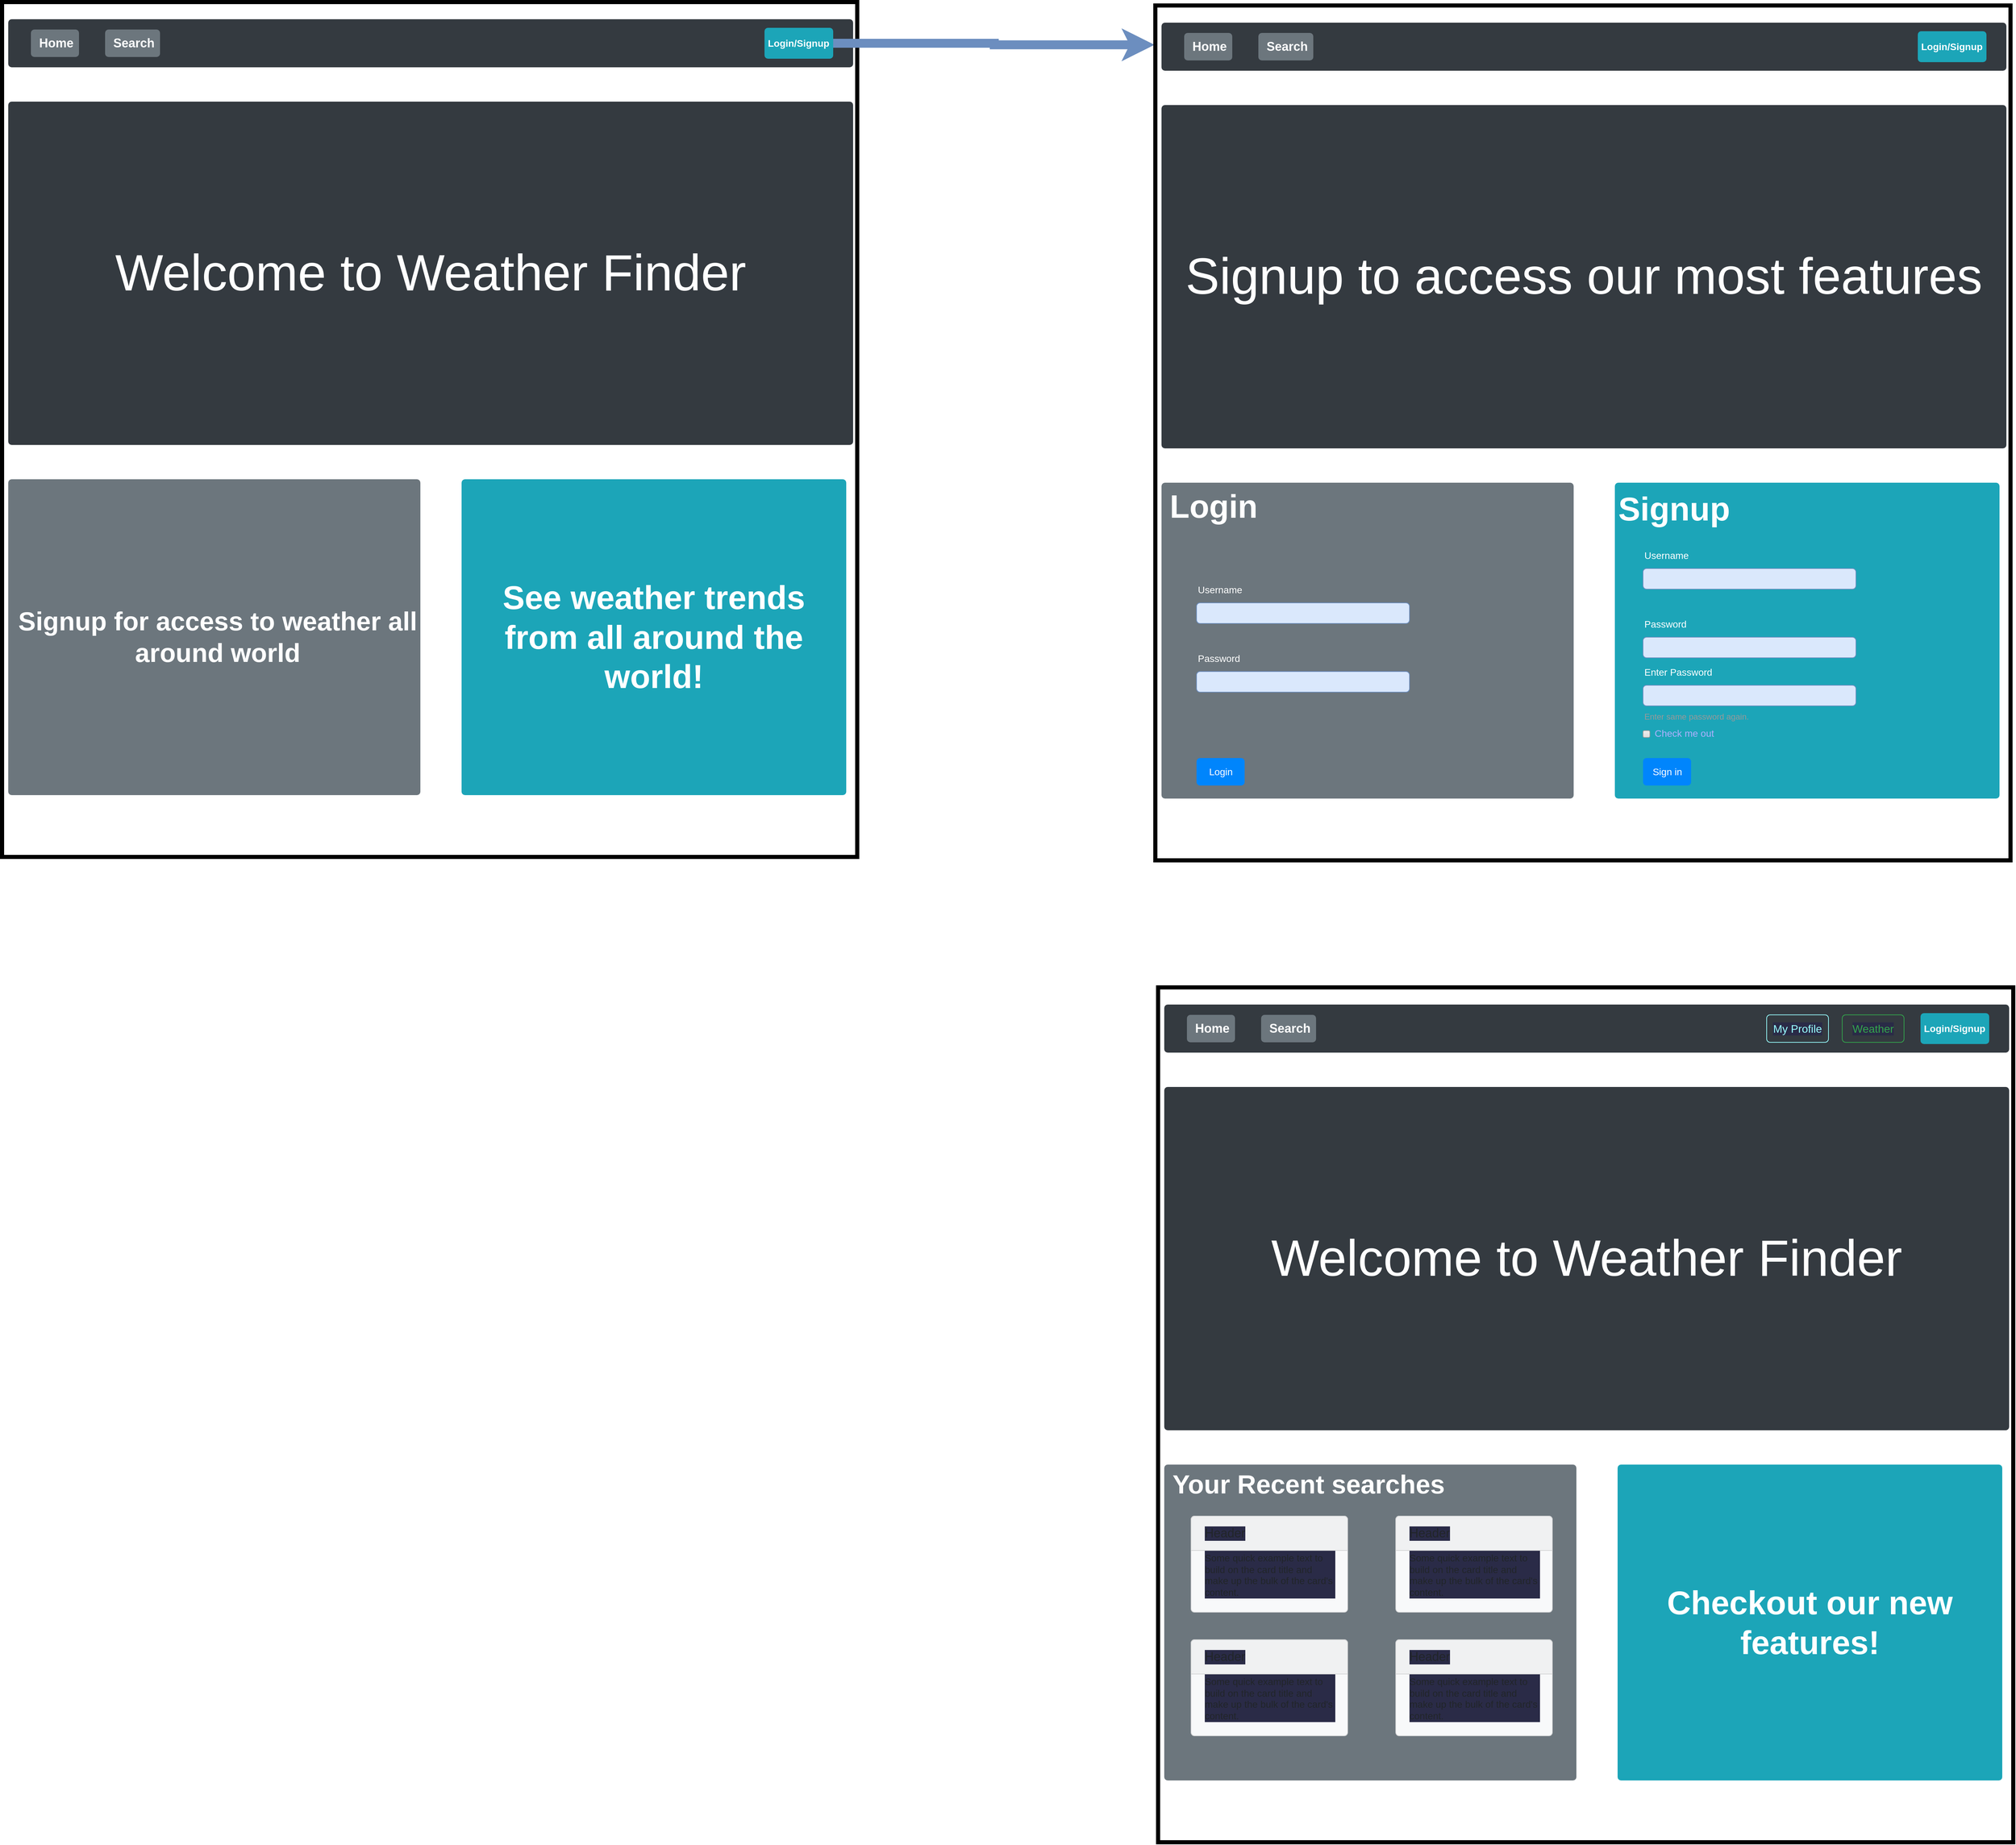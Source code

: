 <mxfile version="15.8.2" type="github">
  <diagram name="Page-1" id="c9db0220-8083-56f3-ca83-edcdcd058819">
    <mxGraphModel dx="6358" dy="5940" grid="1" gridSize="10" guides="1" tooltips="1" connect="1" arrows="1" fold="1" page="1" pageScale="1.5" pageWidth="826" pageHeight="1169" background="none" math="0" shadow="0">
      <root>
        <mxCell id="0" style=";html=1;" />
        <mxCell id="1" style=";html=1;" parent="0" />
        <mxCell id="_KIkcWTI8jaSkWnOEn1a-13" value="" style="whiteSpace=wrap;html=1;aspect=fixed;fontSize=48;align=center;strokeWidth=6;" vertex="1" parent="1">
          <mxGeometry x="-1239" y="-1755" width="1245" height="1245" as="geometry" />
        </mxCell>
        <mxCell id="_KIkcWTI8jaSkWnOEn1a-1" value="" style="html=1;shadow=0;dashed=0;shape=mxgraph.bootstrap.rrect;rSize=5;strokeColor=none;strokeWidth=1;fillColor=#343A40;fontColor=#ffffff;whiteSpace=wrap;align=center;verticalAlign=middle;spacingLeft=0;fontStyle=0;fontSize=16;spacing=5;" vertex="1" parent="1">
          <mxGeometry x="-1230" y="-1730" width="1230" height="70" as="geometry" />
        </mxCell>
        <mxCell id="_KIkcWTI8jaSkWnOEn1a-4" value="Home" style="html=1;shadow=0;dashed=0;shape=mxgraph.bootstrap.rrect;rSize=5;strokeColor=none;strokeWidth=1;fillColor=#6C767D;fontColor=#FFFFFF;whiteSpace=wrap;align=left;verticalAlign=middle;spacingLeft=10;fontStyle=1;fontSize=18;" vertex="1" parent="1">
          <mxGeometry x="-1197" y="-1715" width="70" height="40" as="geometry" />
        </mxCell>
        <mxCell id="_KIkcWTI8jaSkWnOEn1a-6" value="Search" style="html=1;shadow=0;dashed=0;shape=mxgraph.bootstrap.rrect;rSize=5;strokeColor=none;strokeWidth=1;fillColor=#6C767D;fontColor=#FFFFFF;whiteSpace=wrap;align=left;verticalAlign=middle;spacingLeft=10;fontStyle=1;fontSize=18;" vertex="1" parent="1">
          <mxGeometry x="-1089" y="-1715" width="80" height="40" as="geometry" />
        </mxCell>
        <mxCell id="_KIkcWTI8jaSkWnOEn1a-42" style="edgeStyle=orthogonalEdgeStyle;rounded=0;orthogonalLoop=1;jettySize=auto;html=1;entryX=-0.001;entryY=0.046;entryDx=0;entryDy=0;entryPerimeter=0;fontSize=47;fontColor=none;strokeWidth=13;fillColor=#dae8fc;strokeColor=#6c8ebf;" edge="1" parent="1" source="_KIkcWTI8jaSkWnOEn1a-7" target="_KIkcWTI8jaSkWnOEn1a-14">
          <mxGeometry relative="1" as="geometry" />
        </mxCell>
        <mxCell id="_KIkcWTI8jaSkWnOEn1a-7" value="Login/Signup" style="html=1;shadow=0;dashed=0;shape=mxgraph.bootstrap.rrect;rSize=5;strokeColor=none;strokeWidth=1;fillColor=#1CA5B8;fontColor=#FFFFFF;whiteSpace=wrap;align=left;verticalAlign=middle;spacingLeft=0;fontStyle=1;fontSize=14;spacing=5;" vertex="1" parent="1">
          <mxGeometry x="-129" y="-1717.5" width="100" height="45" as="geometry" />
        </mxCell>
        <mxCell id="_KIkcWTI8jaSkWnOEn1a-8" value="&lt;font style=&quot;font-size: 74px&quot;&gt;Welcome to Weather Finder&lt;/font&gt;" style="html=1;shadow=0;dashed=0;shape=mxgraph.bootstrap.rrect;rSize=5;strokeColor=none;strokeWidth=1;fillColor=#343A40;fontColor=#ffffff;whiteSpace=wrap;align=center;verticalAlign=middle;spacingLeft=0;fontStyle=0;fontSize=16;spacing=5;" vertex="1" parent="1">
          <mxGeometry x="-1230" y="-1610" width="1230" height="500" as="geometry" />
        </mxCell>
        <mxCell id="_KIkcWTI8jaSkWnOEn1a-9" value="&lt;font style=&quot;font-size: 38px&quot;&gt;Signup for access to weather all around world&lt;/font&gt;" style="html=1;shadow=0;dashed=0;shape=mxgraph.bootstrap.rrect;rSize=5;strokeColor=none;strokeWidth=1;fillColor=#6C767D;fontColor=#FFFFFF;whiteSpace=wrap;align=center;verticalAlign=middle;spacingLeft=10;fontStyle=1;fontSize=18;" vertex="1" parent="1">
          <mxGeometry x="-1230" y="-1060" width="600" height="460" as="geometry" />
        </mxCell>
        <mxCell id="_KIkcWTI8jaSkWnOEn1a-10" value="&lt;font style=&quot;font-size: 48px&quot;&gt;See weather trends from all around the world!&lt;/font&gt;" style="html=1;shadow=0;dashed=0;shape=mxgraph.bootstrap.rrect;rSize=5;strokeColor=none;strokeWidth=1;fillColor=#1CA5B8;fontColor=#FFFFFF;whiteSpace=wrap;align=center;verticalAlign=middle;spacingLeft=0;fontStyle=1;fontSize=14;spacing=5;" vertex="1" parent="1">
          <mxGeometry x="-570" y="-1060" width="560" height="460" as="geometry" />
        </mxCell>
        <mxCell id="_KIkcWTI8jaSkWnOEn1a-14" value="" style="whiteSpace=wrap;html=1;aspect=fixed;fontSize=48;align=center;strokeWidth=6;" vertex="1" parent="1">
          <mxGeometry x="440" y="-1750" width="1245" height="1245" as="geometry" />
        </mxCell>
        <mxCell id="_KIkcWTI8jaSkWnOEn1a-15" value="" style="html=1;shadow=0;dashed=0;shape=mxgraph.bootstrap.rrect;rSize=5;strokeColor=none;strokeWidth=1;fillColor=#343A40;fontColor=#ffffff;whiteSpace=wrap;align=center;verticalAlign=middle;spacingLeft=0;fontStyle=0;fontSize=16;spacing=5;" vertex="1" parent="1">
          <mxGeometry x="449" y="-1725" width="1230" height="70" as="geometry" />
        </mxCell>
        <mxCell id="_KIkcWTI8jaSkWnOEn1a-16" value="Home" style="html=1;shadow=0;dashed=0;shape=mxgraph.bootstrap.rrect;rSize=5;strokeColor=none;strokeWidth=1;fillColor=#6C767D;fontColor=#FFFFFF;whiteSpace=wrap;align=left;verticalAlign=middle;spacingLeft=10;fontStyle=1;fontSize=18;" vertex="1" parent="1">
          <mxGeometry x="482" y="-1710" width="70" height="40" as="geometry" />
        </mxCell>
        <mxCell id="_KIkcWTI8jaSkWnOEn1a-17" value="Search" style="html=1;shadow=0;dashed=0;shape=mxgraph.bootstrap.rrect;rSize=5;strokeColor=none;strokeWidth=1;fillColor=#6C767D;fontColor=#FFFFFF;whiteSpace=wrap;align=left;verticalAlign=middle;spacingLeft=10;fontStyle=1;fontSize=18;" vertex="1" parent="1">
          <mxGeometry x="590" y="-1710" width="80" height="40" as="geometry" />
        </mxCell>
        <mxCell id="_KIkcWTI8jaSkWnOEn1a-18" value="Login/Signup" style="html=1;shadow=0;dashed=0;shape=mxgraph.bootstrap.rrect;rSize=5;strokeColor=none;strokeWidth=1;fillColor=#1CA5B8;fontColor=#FFFFFF;whiteSpace=wrap;align=left;verticalAlign=middle;spacingLeft=0;fontStyle=1;fontSize=14;spacing=5;" vertex="1" parent="1">
          <mxGeometry x="1550" y="-1712.5" width="100" height="45" as="geometry" />
        </mxCell>
        <mxCell id="_KIkcWTI8jaSkWnOEn1a-19" value="&lt;span style=&quot;font-size: 74px&quot;&gt;Signup to access our most features&lt;/span&gt;" style="html=1;shadow=0;dashed=0;shape=mxgraph.bootstrap.rrect;rSize=5;strokeColor=none;strokeWidth=1;fillColor=#343A40;fontColor=#ffffff;whiteSpace=wrap;align=center;verticalAlign=middle;spacingLeft=0;fontStyle=0;fontSize=16;spacing=5;" vertex="1" parent="1">
          <mxGeometry x="449" y="-1605" width="1230" height="500" as="geometry" />
        </mxCell>
        <mxCell id="_KIkcWTI8jaSkWnOEn1a-20" value="Login" style="shadow=0;dashed=0;shape=mxgraph.bootstrap.rrect;rSize=5;strokeColor=none;strokeWidth=1;fillColor=#6C767D;fontColor=#FFFFFF;align=left;verticalAlign=top;spacingLeft=10;fontStyle=1;fontSize=47;horizontal=1;whiteSpace=wrap;html=1;flipV=1;flipH=0;" vertex="1" parent="1">
          <mxGeometry x="449" y="-1055" width="600" height="460" as="geometry" />
        </mxCell>
        <mxCell id="_KIkcWTI8jaSkWnOEn1a-21" value="&lt;font style=&quot;font-size: 48px&quot;&gt;Signup&lt;/font&gt;" style="html=1;shadow=0;dashed=0;shape=mxgraph.bootstrap.rrect;rSize=5;strokeColor=none;strokeWidth=1;fillColor=#1CA5B8;fontColor=#FFFFFF;whiteSpace=wrap;align=left;verticalAlign=top;spacingLeft=0;fontStyle=1;fontSize=14;spacing=5;" vertex="1" parent="1">
          <mxGeometry x="1109" y="-1055" width="560" height="460" as="geometry" />
        </mxCell>
        <mxCell id="_KIkcWTI8jaSkWnOEn1a-22" value="Username" style="fillColor=none;strokeColor=none;align=left;fontSize=14;fontColor=#FFFFFF;" vertex="1" parent="1">
          <mxGeometry width="260" height="40" relative="1" as="geometry">
            <mxPoint x="1150" y="-970" as="offset" />
          </mxGeometry>
        </mxCell>
        <mxCell id="_KIkcWTI8jaSkWnOEn1a-23" value="" style="html=1;shadow=0;dashed=0;shape=mxgraph.bootstrap.rrect;rSize=5;fillColor=#dae8fc;strokeColor=#6c8ebf;align=left;spacing=15;fontSize=14;labelBackgroundColor=#FFFFFF;noLabel=1;" vertex="1" parent="1">
          <mxGeometry width="310" height="30" relative="1" as="geometry">
            <mxPoint x="1150" y="-930" as="offset" />
          </mxGeometry>
        </mxCell>
        <mxCell id="_KIkcWTI8jaSkWnOEn1a-25" value="Password" style="fillColor=none;strokeColor=none;align=left;fontSize=14;fontColor=#FFFFFF;" vertex="1" parent="1">
          <mxGeometry width="260" height="40" relative="1" as="geometry">
            <mxPoint x="1150" y="-870" as="offset" />
          </mxGeometry>
        </mxCell>
        <mxCell id="_KIkcWTI8jaSkWnOEn1a-26" value="" style="html=1;shadow=0;dashed=0;shape=mxgraph.bootstrap.rrect;rSize=5;align=left;spacing=15;fontSize=14;labelBackgroundColor=#CCFFFF;fillColor=#dae8fc;strokeColor=#6c8ebf;" vertex="1" parent="1">
          <mxGeometry width="310" height="30" relative="1" as="geometry">
            <mxPoint x="1150" y="-830" as="offset" />
          </mxGeometry>
        </mxCell>
        <mxCell id="_KIkcWTI8jaSkWnOEn1a-27" value="&lt;font color=&quot;#b0b0ff&quot;&gt;Check me out&lt;/font&gt;" style="html=1;shadow=0;dashed=0;shape=mxgraph.bootstrap.rrect;rSize=2;fillColor=#EDEDED;strokeColor=#999999;align=left;fontSize=14;fontColor=#000000;labelPosition=right;verticalLabelPosition=middle;verticalAlign=middle;spacingLeft=5;spacingTop=-2;gradientColor=#DEDEDE;" vertex="1" parent="1">
          <mxGeometry width="10" height="10" relative="1" as="geometry">
            <mxPoint x="1150" y="-694" as="offset" />
          </mxGeometry>
        </mxCell>
        <mxCell id="_KIkcWTI8jaSkWnOEn1a-28" value="Sign in" style="html=1;shadow=0;dashed=0;shape=mxgraph.bootstrap.rrect;rSize=5;fillColor=#0085FC;strokeColor=none;align=center;fontSize=14;fontColor=#FFFFFF;" vertex="1" parent="1">
          <mxGeometry width="70" height="40" relative="1" as="geometry">
            <mxPoint x="1150" y="-654" as="offset" />
          </mxGeometry>
        </mxCell>
        <mxCell id="_KIkcWTI8jaSkWnOEn1a-29" value="Enter Password" style="fillColor=none;strokeColor=none;align=left;fontSize=14;fontColor=#FFFFFF;" vertex="1" parent="1">
          <mxGeometry x="1150" y="-800" width="260" height="40" as="geometry" />
        </mxCell>
        <mxCell id="_KIkcWTI8jaSkWnOEn1a-30" value="" style="html=1;shadow=0;dashed=0;shape=mxgraph.bootstrap.rrect;rSize=5;align=left;spacing=15;fontSize=14;labelBackgroundColor=#CCFFFF;fillColor=#dae8fc;strokeColor=#6c8ebf;" vertex="1" parent="1">
          <mxGeometry x="1150" y="-760" width="310" height="30" as="geometry" />
        </mxCell>
        <mxCell id="_KIkcWTI8jaSkWnOEn1a-31" value="Enter same password again." style="fillColor=none;strokeColor=none;align=left;spacing=2;fontSize=12;fontColor=#999999;" vertex="1" parent="1">
          <mxGeometry x="1150" y="-730" width="260" height="30" as="geometry" />
        </mxCell>
        <mxCell id="_KIkcWTI8jaSkWnOEn1a-32" value="Username" style="fillColor=none;strokeColor=none;align=left;fontSize=14;fontColor=#FFFFFF;" vertex="1" parent="1">
          <mxGeometry x="500" y="-920" width="260" height="40" as="geometry" />
        </mxCell>
        <mxCell id="_KIkcWTI8jaSkWnOEn1a-33" value="" style="html=1;shadow=0;dashed=0;shape=mxgraph.bootstrap.rrect;rSize=5;fillColor=#dae8fc;strokeColor=#6c8ebf;align=left;spacing=15;fontSize=14;labelBackgroundColor=#FFFFFF;noLabel=1;" vertex="1" parent="1">
          <mxGeometry x="500" y="-880" width="310" height="30" as="geometry" />
        </mxCell>
        <mxCell id="_KIkcWTI8jaSkWnOEn1a-34" value="Password" style="fillColor=none;strokeColor=none;align=left;fontSize=14;fontColor=#FFFFFF;" vertex="1" parent="1">
          <mxGeometry x="500" y="-820" width="260" height="40" as="geometry" />
        </mxCell>
        <mxCell id="_KIkcWTI8jaSkWnOEn1a-35" value="" style="html=1;shadow=0;dashed=0;shape=mxgraph.bootstrap.rrect;rSize=5;align=left;spacing=15;fontSize=14;labelBackgroundColor=#CCFFFF;fillColor=#dae8fc;strokeColor=#6c8ebf;" vertex="1" parent="1">
          <mxGeometry x="500" y="-780" width="310" height="30" as="geometry" />
        </mxCell>
        <mxCell id="_KIkcWTI8jaSkWnOEn1a-37" value="Login" style="html=1;shadow=0;dashed=0;shape=mxgraph.bootstrap.rrect;rSize=5;fillColor=#0085FC;strokeColor=none;align=center;fontSize=14;fontColor=#FFFFFF;" vertex="1" parent="1">
          <mxGeometry x="500" y="-654" width="70" height="40" as="geometry" />
        </mxCell>
        <mxCell id="_KIkcWTI8jaSkWnOEn1a-43" value="" style="whiteSpace=wrap;html=1;aspect=fixed;fontSize=48;align=center;strokeWidth=6;" vertex="1" parent="1">
          <mxGeometry x="444" y="-320" width="1245" height="1245" as="geometry" />
        </mxCell>
        <mxCell id="_KIkcWTI8jaSkWnOEn1a-44" value="" style="html=1;shadow=0;dashed=0;shape=mxgraph.bootstrap.rrect;rSize=5;strokeColor=none;strokeWidth=1;fillColor=#343A40;fontColor=#ffffff;whiteSpace=wrap;align=center;verticalAlign=middle;spacingLeft=0;fontStyle=0;fontSize=16;spacing=5;" vertex="1" parent="1">
          <mxGeometry x="453" y="-295" width="1230" height="70" as="geometry" />
        </mxCell>
        <mxCell id="_KIkcWTI8jaSkWnOEn1a-45" value="Home" style="html=1;shadow=0;dashed=0;shape=mxgraph.bootstrap.rrect;rSize=5;strokeColor=none;strokeWidth=1;fillColor=#6C767D;fontColor=#FFFFFF;whiteSpace=wrap;align=left;verticalAlign=middle;spacingLeft=10;fontStyle=1;fontSize=18;" vertex="1" parent="1">
          <mxGeometry x="486" y="-280" width="70" height="40" as="geometry" />
        </mxCell>
        <mxCell id="_KIkcWTI8jaSkWnOEn1a-46" value="Search" style="html=1;shadow=0;dashed=0;shape=mxgraph.bootstrap.rrect;rSize=5;strokeColor=none;strokeWidth=1;fillColor=#6C767D;fontColor=#FFFFFF;whiteSpace=wrap;align=left;verticalAlign=middle;spacingLeft=10;fontStyle=1;fontSize=18;" vertex="1" parent="1">
          <mxGeometry x="594" y="-280" width="80" height="40" as="geometry" />
        </mxCell>
        <mxCell id="_KIkcWTI8jaSkWnOEn1a-47" value="Login/Signup" style="html=1;shadow=0;dashed=0;shape=mxgraph.bootstrap.rrect;rSize=5;strokeColor=none;strokeWidth=1;fillColor=#1CA5B8;fontColor=#FFFFFF;whiteSpace=wrap;align=left;verticalAlign=middle;spacingLeft=0;fontStyle=1;fontSize=14;spacing=5;" vertex="1" parent="1">
          <mxGeometry x="1554" y="-282.5" width="100" height="45" as="geometry" />
        </mxCell>
        <mxCell id="_KIkcWTI8jaSkWnOEn1a-48" value="&lt;font style=&quot;font-size: 74px&quot;&gt;Welcome to Weather Finder&lt;/font&gt;" style="html=1;shadow=0;dashed=0;shape=mxgraph.bootstrap.rrect;rSize=5;strokeColor=none;strokeWidth=1;fillColor=#343A40;fontColor=#ffffff;whiteSpace=wrap;align=center;verticalAlign=middle;spacingLeft=0;fontStyle=0;fontSize=16;spacing=5;" vertex="1" parent="1">
          <mxGeometry x="453" y="-175" width="1230" height="500" as="geometry" />
        </mxCell>
        <mxCell id="_KIkcWTI8jaSkWnOEn1a-49" value="&lt;font style=&quot;font-size: 38px&quot;&gt;Your Recent searches&lt;/font&gt;" style="html=1;shadow=0;dashed=0;shape=mxgraph.bootstrap.rrect;rSize=5;strokeColor=none;strokeWidth=1;fillColor=#6C767D;fontColor=#FFFFFF;whiteSpace=wrap;align=left;verticalAlign=top;spacingLeft=10;fontStyle=1;fontSize=18;" vertex="1" parent="1">
          <mxGeometry x="453" y="375" width="600" height="460" as="geometry" />
        </mxCell>
        <mxCell id="_KIkcWTI8jaSkWnOEn1a-50" value="&lt;span style=&quot;font-size: 48px&quot;&gt;Checkout our new features!&lt;/span&gt;" style="html=1;shadow=0;dashed=0;shape=mxgraph.bootstrap.rrect;rSize=5;strokeColor=none;strokeWidth=1;fillColor=#1CA5B8;fontColor=#FFFFFF;whiteSpace=wrap;align=center;verticalAlign=middle;spacingLeft=0;fontStyle=1;fontSize=14;spacing=5;" vertex="1" parent="1">
          <mxGeometry x="1113" y="375" width="560" height="460" as="geometry" />
        </mxCell>
        <mxCell id="_KIkcWTI8jaSkWnOEn1a-51" value="Weather" style="html=1;shadow=0;dashed=0;shape=mxgraph.bootstrap.rrect;rSize=5;strokeColor=#33A64C;strokeWidth=1;fillColor=none;fontColor=#33A64C;whiteSpace=wrap;align=center;verticalAlign=middle;spacingLeft=0;fontStyle=0;fontSize=16;spacing=5;labelBackgroundColor=#2A2B47;" vertex="1" parent="1">
          <mxGeometry x="1440" y="-280" width="90" height="40" as="geometry" />
        </mxCell>
        <mxCell id="_KIkcWTI8jaSkWnOEn1a-52" value="My Profile" style="html=1;shadow=0;dashed=0;shape=mxgraph.bootstrap.rrect;rSize=5;strokeColor=#99FFFF;strokeWidth=1;fillColor=none;fontColor=#99FFFF;whiteSpace=wrap;align=center;verticalAlign=middle;spacingLeft=0;fontStyle=0;fontSize=16;spacing=5;labelBackgroundColor=#2A2B47;" vertex="1" parent="1">
          <mxGeometry x="1330" y="-280" width="90" height="40" as="geometry" />
        </mxCell>
        <mxCell id="_KIkcWTI8jaSkWnOEn1a-53" value="&lt;b&gt;&lt;font style=&quot;font-size: 20px&quot;&gt;Light card title&lt;/font&gt;&lt;/b&gt;&lt;br style=&quot;font-size: 14px&quot;&gt;&lt;br style=&quot;font-size: 14px&quot;&gt;Some quick example text to build on the card title and make up the bulk of the card&#39;s content." style="html=1;shadow=0;dashed=0;shape=mxgraph.bootstrap.rrect;rSize=5;strokeColor=#D2D3D4;html=1;whiteSpace=wrap;fillColor=#F8F9FA;fontColor=#212529;verticalAlign=bottom;align=left;spacing=20;spacingBottom=0;fontSize=14;labelBackgroundColor=#2A2B47;" vertex="1" parent="1">
          <mxGeometry x="492" y="450" width="228" height="140" as="geometry" />
        </mxCell>
        <mxCell id="_KIkcWTI8jaSkWnOEn1a-54" value="Header" style="html=1;shadow=0;dashed=0;shape=mxgraph.bootstrap.topButton;rSize=5;perimeter=none;whiteSpace=wrap;fillColor=#F0F1F2;strokeColor=#D2D3D4;fontColor=#212529;resizeWidth=1;fontSize=18;align=left;spacing=20;labelBackgroundColor=#2A2B47;" vertex="1" parent="_KIkcWTI8jaSkWnOEn1a-53">
          <mxGeometry width="228" height="50" relative="1" as="geometry" />
        </mxCell>
        <mxCell id="_KIkcWTI8jaSkWnOEn1a-55" value="&lt;b&gt;&lt;font style=&quot;font-size: 20px&quot;&gt;Light card title&lt;/font&gt;&lt;/b&gt;&lt;br style=&quot;font-size: 14px&quot;&gt;&lt;br style=&quot;font-size: 14px&quot;&gt;Some quick example text to build on the card title and make up the bulk of the card&#39;s content." style="html=1;shadow=0;dashed=0;shape=mxgraph.bootstrap.rrect;rSize=5;strokeColor=#D2D3D4;html=1;whiteSpace=wrap;fillColor=#F8F9FA;fontColor=#212529;verticalAlign=bottom;align=left;spacing=20;spacingBottom=0;fontSize=14;labelBackgroundColor=#2A2B47;" vertex="1" parent="1">
          <mxGeometry x="790" y="450" width="228" height="140" as="geometry" />
        </mxCell>
        <mxCell id="_KIkcWTI8jaSkWnOEn1a-56" value="Header" style="html=1;shadow=0;dashed=0;shape=mxgraph.bootstrap.topButton;rSize=5;perimeter=none;whiteSpace=wrap;fillColor=#F0F1F2;strokeColor=#D2D3D4;fontColor=#212529;resizeWidth=1;fontSize=18;align=left;spacing=20;labelBackgroundColor=#2A2B47;" vertex="1" parent="_KIkcWTI8jaSkWnOEn1a-55">
          <mxGeometry width="228" height="50" relative="1" as="geometry" />
        </mxCell>
        <mxCell id="_KIkcWTI8jaSkWnOEn1a-57" value="&lt;b&gt;&lt;font style=&quot;font-size: 20px&quot;&gt;Light card title&lt;/font&gt;&lt;/b&gt;&lt;br style=&quot;font-size: 14px&quot;&gt;&lt;br style=&quot;font-size: 14px&quot;&gt;Some quick example text to build on the card title and make up the bulk of the card&#39;s content." style="html=1;shadow=0;dashed=0;shape=mxgraph.bootstrap.rrect;rSize=5;strokeColor=#D2D3D4;html=1;whiteSpace=wrap;fillColor=#F8F9FA;fontColor=#212529;verticalAlign=bottom;align=left;spacing=20;spacingBottom=0;fontSize=14;labelBackgroundColor=#2A2B47;" vertex="1" parent="1">
          <mxGeometry x="492" y="630" width="228" height="140" as="geometry" />
        </mxCell>
        <mxCell id="_KIkcWTI8jaSkWnOEn1a-58" value="Header" style="html=1;shadow=0;dashed=0;shape=mxgraph.bootstrap.topButton;rSize=5;perimeter=none;whiteSpace=wrap;fillColor=#F0F1F2;strokeColor=#D2D3D4;fontColor=#212529;resizeWidth=1;fontSize=18;align=left;spacing=20;labelBackgroundColor=#2A2B47;" vertex="1" parent="_KIkcWTI8jaSkWnOEn1a-57">
          <mxGeometry width="228" height="50" relative="1" as="geometry" />
        </mxCell>
        <mxCell id="_KIkcWTI8jaSkWnOEn1a-59" value="&lt;b&gt;&lt;font style=&quot;font-size: 20px&quot;&gt;Light card title&lt;/font&gt;&lt;/b&gt;&lt;br style=&quot;font-size: 14px&quot;&gt;&lt;br style=&quot;font-size: 14px&quot;&gt;Some quick example text to build on the card title and make up the bulk of the card&#39;s content." style="html=1;shadow=0;dashed=0;shape=mxgraph.bootstrap.rrect;rSize=5;strokeColor=#D2D3D4;html=1;whiteSpace=wrap;fillColor=#F8F9FA;fontColor=#212529;verticalAlign=bottom;align=left;spacing=20;spacingBottom=0;fontSize=14;labelBackgroundColor=#2A2B47;" vertex="1" parent="1">
          <mxGeometry x="790" y="630" width="228" height="140" as="geometry" />
        </mxCell>
        <mxCell id="_KIkcWTI8jaSkWnOEn1a-60" value="Header" style="html=1;shadow=0;dashed=0;shape=mxgraph.bootstrap.topButton;rSize=5;perimeter=none;whiteSpace=wrap;fillColor=#F0F1F2;strokeColor=#D2D3D4;fontColor=#212529;resizeWidth=1;fontSize=18;align=left;spacing=20;labelBackgroundColor=#2A2B47;" vertex="1" parent="_KIkcWTI8jaSkWnOEn1a-59">
          <mxGeometry width="228" height="50" relative="1" as="geometry" />
        </mxCell>
      </root>
    </mxGraphModel>
  </diagram>
</mxfile>

